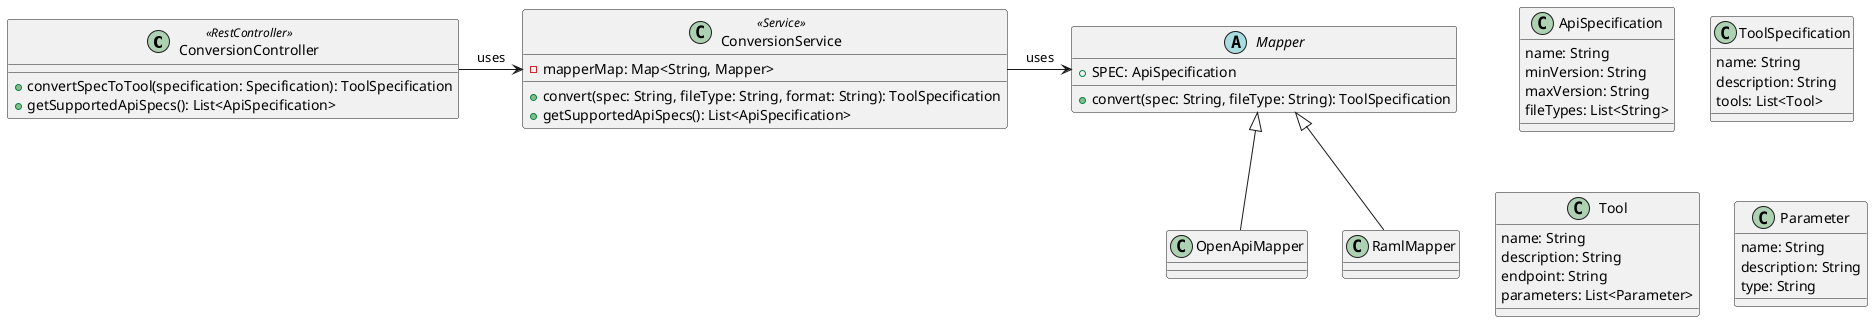 @startuml "spec2tool class diagram"

class ConversionController <<RestController>> {
    + convertSpecToTool(specification: Specification): ToolSpecification
    + getSupportedApiSpecs(): List<ApiSpecification>
}

abstract Mapper {
    + SPEC: ApiSpecification
    + convert(spec: String, fileType: String): ToolSpecification
}

class OpenApiMapper extends Mapper

class RamlMapper extends Mapper

class ConversionService <<Service>> {
    - mapperMap: Map<String, Mapper>
    + convert(spec: String, fileType: String, format: String): ToolSpecification
    + getSupportedApiSpecs(): List<ApiSpecification>
}

ConversionController -> ConversionService : uses
ConversionService -> Mapper : uses

class ApiSpecification {
    name: String
    minVersion: String
    maxVersion: String
    fileTypes: List<String>
}

class ToolSpecification {
    name: String
    description: String
    tools: List<Tool>
}

class Tool {
    name: String
    description: String
    endpoint: String
    parameters: List<Parameter>
}

class Parameter {
    name: String
    description: String
    type: String
}

@enduml